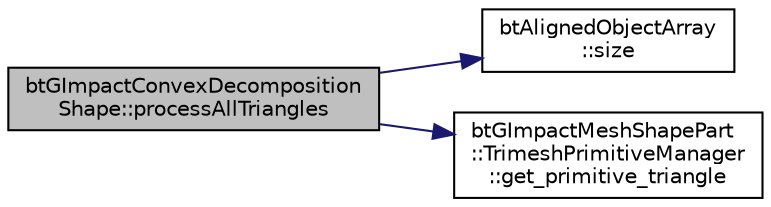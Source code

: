 digraph "btGImpactConvexDecompositionShape::processAllTriangles"
{
  edge [fontname="Helvetica",fontsize="10",labelfontname="Helvetica",labelfontsize="10"];
  node [fontname="Helvetica",fontsize="10",shape=record];
  rankdir="LR";
  Node1 [label="btGImpactConvexDecomposition\lShape::processAllTriangles",height=0.2,width=0.4,color="black", fillcolor="grey75", style="filled", fontcolor="black"];
  Node1 -> Node2 [color="midnightblue",fontsize="10",style="solid",fontname="Helvetica"];
  Node2 [label="btAlignedObjectArray\l::size",height=0.2,width=0.4,color="black", fillcolor="white", style="filled",URL="$classbt_aligned_object_array.html#a6bdd14c7599ecb95e8d83dd5a715f9b7",tooltip="return the number of elements in the array "];
  Node1 -> Node3 [color="midnightblue",fontsize="10",style="solid",fontname="Helvetica"];
  Node3 [label="btGImpactMeshShapePart\l::TrimeshPrimitiveManager\l::get_primitive_triangle",height=0.2,width=0.4,color="black", fillcolor="white", style="filled",URL="$classbt_g_impact_mesh_shape_part_1_1_trimesh_primitive_manager.html#af0e4530a36fb1647c83b79eafd7a7415",tooltip="retrieves only the points of the triangle, and the collision margin "];
}
